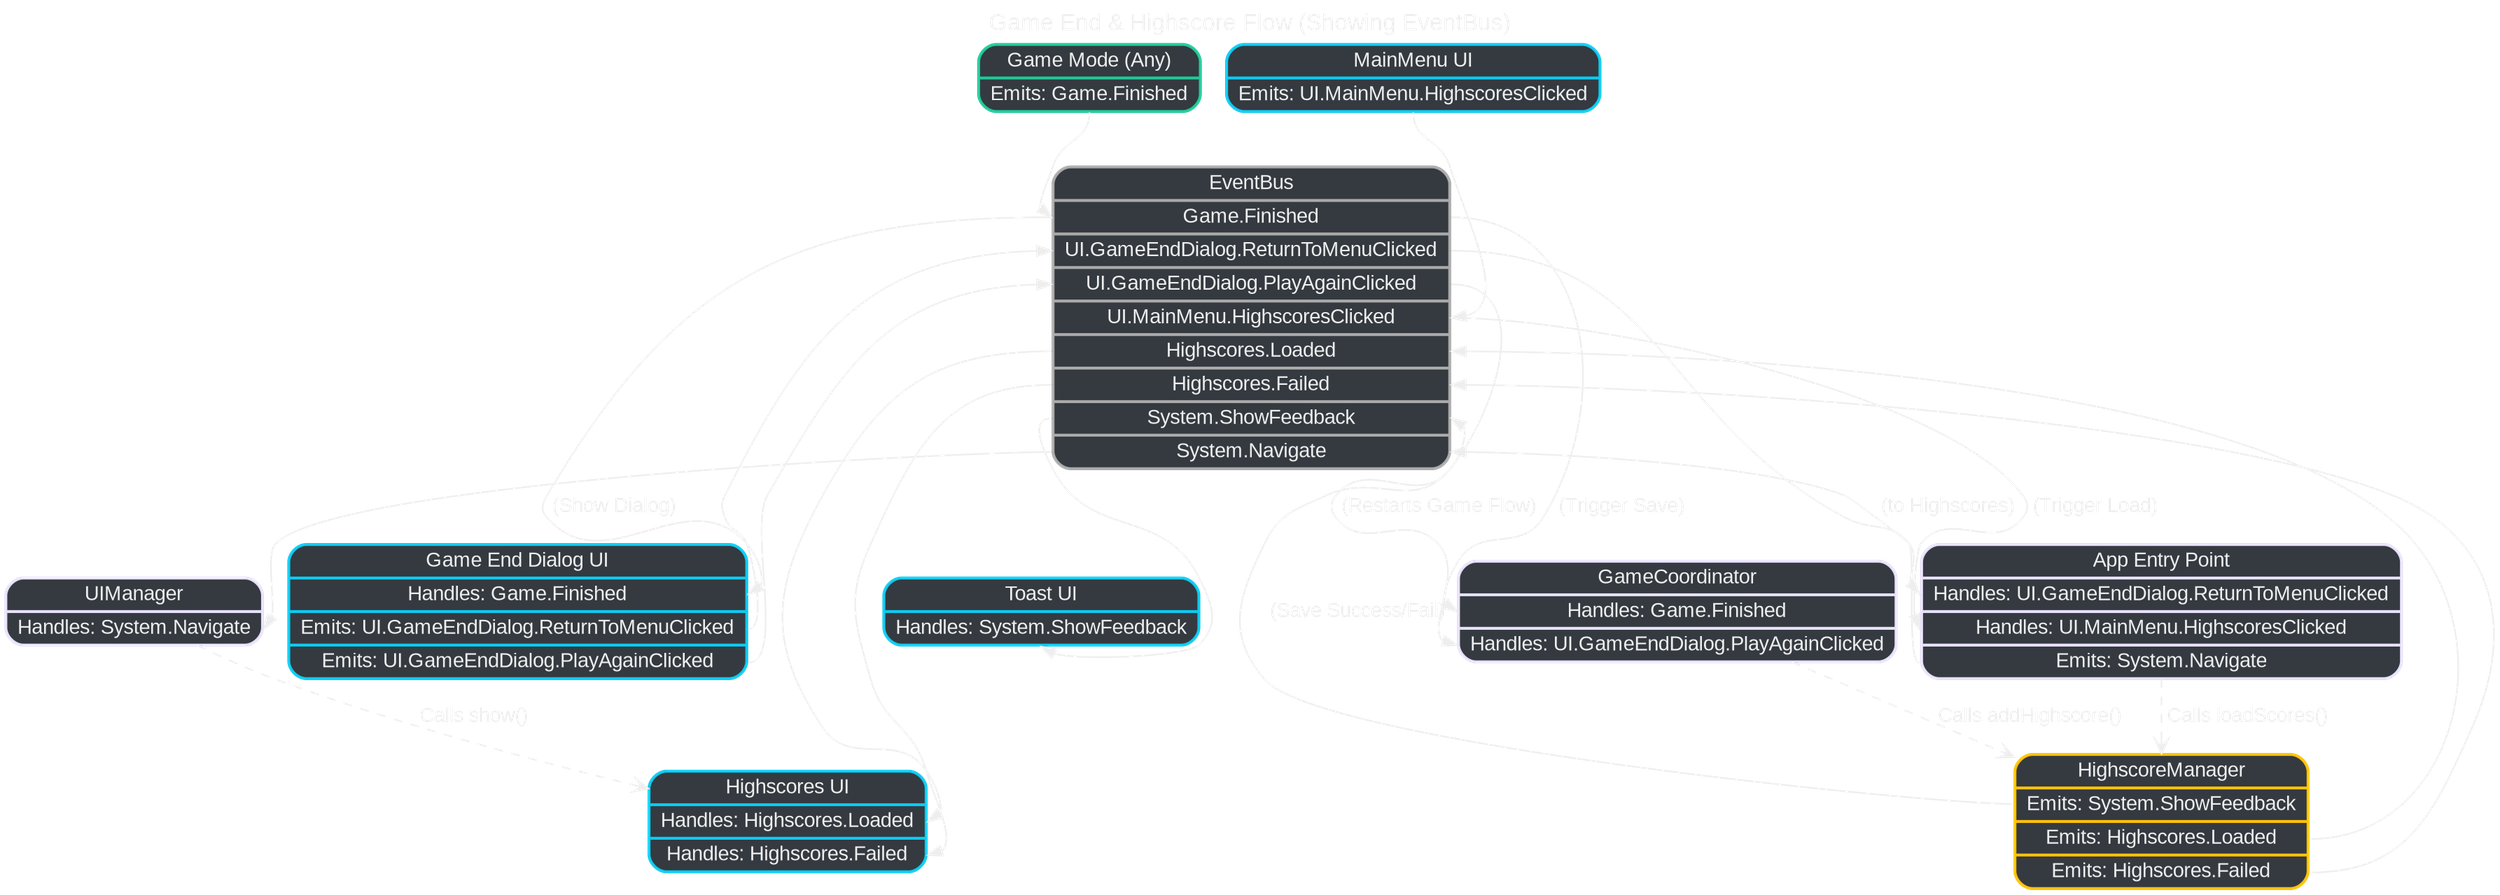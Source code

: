 digraph GameEndFlow_WithBus {
    rankdir=TD;
    sep="0.6";
    overlap=false;
    bgcolor="transparent";
    fontname="Arial";
    node [shape=box, style="rounded,filled", fontcolor="#eeeeee", color="#eeeeee", fontname="Arial"];
    edge [fontcolor="#eeeeee", color="#eeeeee", fontname="Arial"];
    graph [label="Game End & Highscore Flow (Showing EventBus)", labelloc=t, fontsize=16, fontcolor="#eeeeee"];

    // Node Styles (Record for specific event interactions)
    BaseGameMode [shape="record", style="rounded,filled", fillcolor="#343a40", color="#20c997", penwidth=2,
                  label="{ Game Mode (Any) | {<emits_fin> Emits: Game.Finished} }"];
    GameEndDialog [shape="record", style="rounded,filled", fillcolor="#343a40", color="#0dcaf0", penwidth=2,
                   label="{ Game End Dialog UI | {<handles_fin> Handles: Game.Finished} | {<emits_menu> Emits: UI.GameEndDialog.ReturnToMenuClicked} | {<emits_play> Emits: UI.GameEndDialog.PlayAgainClicked} }"];
    HighscoresComponent [shape="record", style="rounded,filled", fillcolor="#343a40", color="#0dcaf0", penwidth=2,
                         label="{ Highscores UI | {<handles_loaded> Handles: Highscores.Loaded} | {<handles_failed> Handles: Highscores.Failed} }"];
    MainMenuComponent [shape="record", style="rounded,filled", fillcolor="#343a40", color="#0dcaf0", penwidth=2,
                       label="{ MainMenu UI | {<emits_hs> Emits: UI.MainMenu.HighscoresClicked} }"];
    GameCoordinator [shape="record", style="rounded,filled", fillcolor="#343a40", color="#e6e0f8", penwidth=2,
                     label="{ GameCoordinator | {<handles_fin> Handles: Game.Finished} | {<handles_play> Handles: UI.GameEndDialog.PlayAgainClicked} }"];
    UnicornPoep [shape="record", style="rounded,filled", fillcolor="#343a40", color="#e6e0f8", penwidth=2,
                 label="{ App Entry Point | {<handles_menu> Handles: UI.GameEndDialog.ReturnToMenuClicked} | {<handles_hs> Handles: UI.MainMenu.HighscoresClicked} | {<emits_nav> Emits: System.Navigate} }"];
    HighscoreManager [shape="record", style="rounded,filled", fillcolor="#343a40", color="#ffc107", penwidth=2,
                      label="{ HighscoreManager | {<emits_feedback> Emits: System.ShowFeedback} | {<emits_loaded> Emits: Highscores.Loaded} | {<emits_failed> Emits: Highscores.Failed} }"];
    UIManager [shape="record", style="rounded,filled", fillcolor="#343a40", color="#e6e0f8", penwidth=2,
               label="{ UIManager | {<handles_nav> Handles: System.Navigate} }"];
    ToastComponent [shape="record", style="rounded,filled", fillcolor="#343a40", color="#0dcaf0", penwidth=2,
                    label="{ Toast UI | {<handles_feedback> Handles: System.ShowFeedback} }"];

    // EventBus: Shows specific events for Game End / Highscore flow
    EventBus [shape="record", style="rounded,filled", fillcolor="#343a40", color="#aaaaaa", penwidth=2,
              label="{ EventBus | {<evGameFin> Game.Finished} | {<evReturnMenu> UI.GameEndDialog.ReturnToMenuClicked} | {<evPlayAgain> UI.GameEndDialog.PlayAgainClicked} | {<evShowHS> UI.MainMenu.HighscoresClicked} | {<evHSLoaded> Highscores.Loaded} | {<evHSFailed> Highscores.Failed} | {<evFeedback> System.ShowFeedback} | {<evNav> System.Navigate} }"];

    // 1. Game Mode finishes (Event)
    BaseGameMode:emits_fin -> EventBus:evGameFin [label=""];

    // 2. Coordinator and UI react (Events)
    EventBus:evGameFin -> GameCoordinator:handles_fin [label=" (Trigger Save)"];
    EventBus:evGameFin -> GameEndDialog:handles_fin [label=" (Show Dialog)"];

    // 3. Coordinator saves score (if applicable) (Direct Call + Event)
    GameCoordinator -> HighscoreManager [label=" Calls addHighscore()", style=dashed, arrowhead=open];
    HighscoreManager:emits_feedback -> EventBus:evFeedback [label=" (Save Success/Fail)"];
    EventBus:evFeedback -> ToastComponent:handles_feedback [label=""];

    // 4. User action from End Dialog (Specific Events)
    GameEndDialog:emits_menu -> EventBus:evReturnMenu [label=""];
    GameEndDialog:emits_play -> EventBus:evPlayAgain [label=""];

    // 5. App/Coordinator handles dialog action (Specific Events)
    EventBus:evReturnMenu -> UnicornPoep:handles_menu [label=""];
    EventBus:evPlayAgain -> GameCoordinator:handles_play [label=" (Restarts Game Flow)"];

    // 6. User requests highscores from Main Menu (Event + Direct Call + Event)
    MainMenuComponent:emits_hs -> EventBus:evShowHS [label=""];
    EventBus:evShowHS -> UnicornPoep:handles_hs [label=" (Trigger Load)"];
    UnicornPoep -> HighscoreManager [label=" Calls loadScores()", style=dashed, arrowhead=open];
    UnicornPoep:emits_nav -> EventBus:evNav [label=" (to Highscores)"];

    // 7. Highscore Manager loads data (Specific Events)
    HighscoreManager:emits_loaded -> EventBus:evHSLoaded [label=""];
    HighscoreManager:emits_failed -> EventBus:evHSFailed [label=""];

    // 8. Highscore UI displays data / UIManager navigates (Specific Events + Direct Call)
    EventBus:evHSLoaded -> HighscoresComponent:handles_loaded [label=""];
    EventBus:evHSFailed -> HighscoresComponent:handles_failed [label=""];
    EventBus:evNav -> UIManager:handles_nav [label=""];
    UIManager -> HighscoresComponent [label=" Calls show()", style=dashed, arrowhead=open];
} 